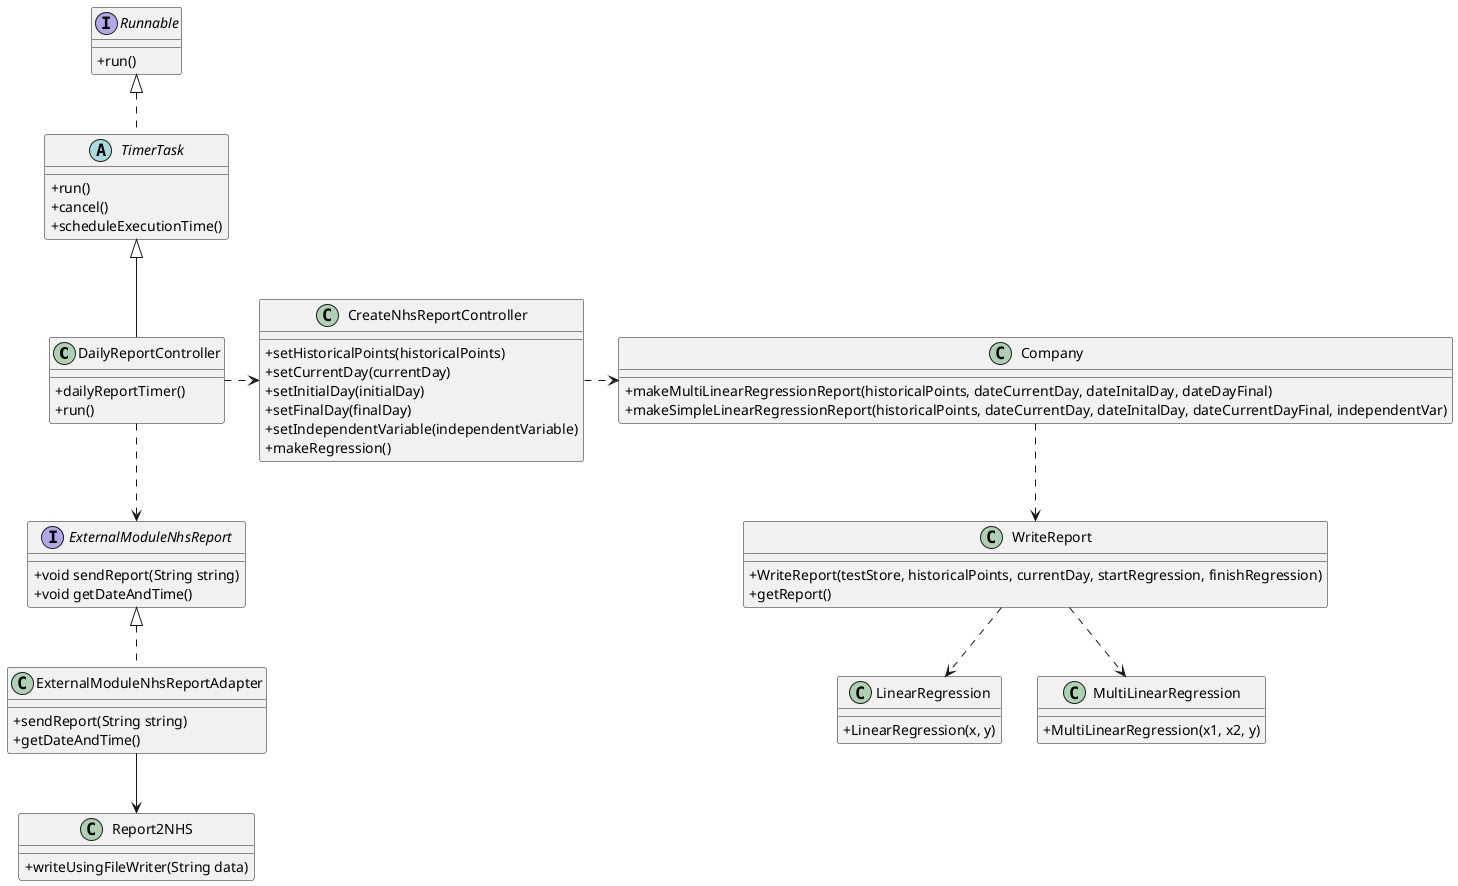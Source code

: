 @startuml

skinparam classAttributeIconSize 0

class DailyReportController {
+dailyReportTimer()
+run()
}

class CreateNhsReportController {
+setHistoricalPoints(historicalPoints)
+setCurrentDay(currentDay)
+setInitialDay(initialDay)
+setFinalDay(finalDay)
+setIndependentVariable(independentVariable)
+makeRegression()
}

interface Runnable {
+run()
}

abstract TimerTask {
+run()
+cancel()
+scheduleExecutionTime()
}

class LinearRegression {
+LinearRegression(x, y)
}

class MultiLinearRegression {
+MultiLinearRegression(x1, x2, y)
}

class Company {
+makeMultiLinearRegressionReport(historicalPoints, dateCurrentDay, dateInitalDay, dateDayFinal)
+makeSimpleLinearRegressionReport(historicalPoints, dateCurrentDay, dateInitalDay, dateCurrentDayFinal, independentVar)
}

class WriteReport {
+WriteReport(testStore, historicalPoints, currentDay, startRegression, finishRegression)
+getReport()
}

interface ExternalModuleNhsReport {
+void sendReport(String string)
+void getDateAndTime()
}

class ExternalModuleNhsReportAdapter {
+sendReport(String string)
+getDateAndTime()
}

class Report2NHS {
+writeUsingFileWriter(String data)
}

DailyReportController ..> ExternalModuleNhsReport
Runnable <|.. TimerTask
TimerTask <|-- DailyReportController
DailyReportController .> CreateNhsReportController
CreateNhsReportController .> Company
Company ..> WriteReport
ExternalModuleNhsReport <|.. ExternalModuleNhsReportAdapter
ExternalModuleNhsReportAdapter --> Report2NHS
WriteReport ..> LinearRegression
WriteReport ..> MultiLinearRegression

@enduml